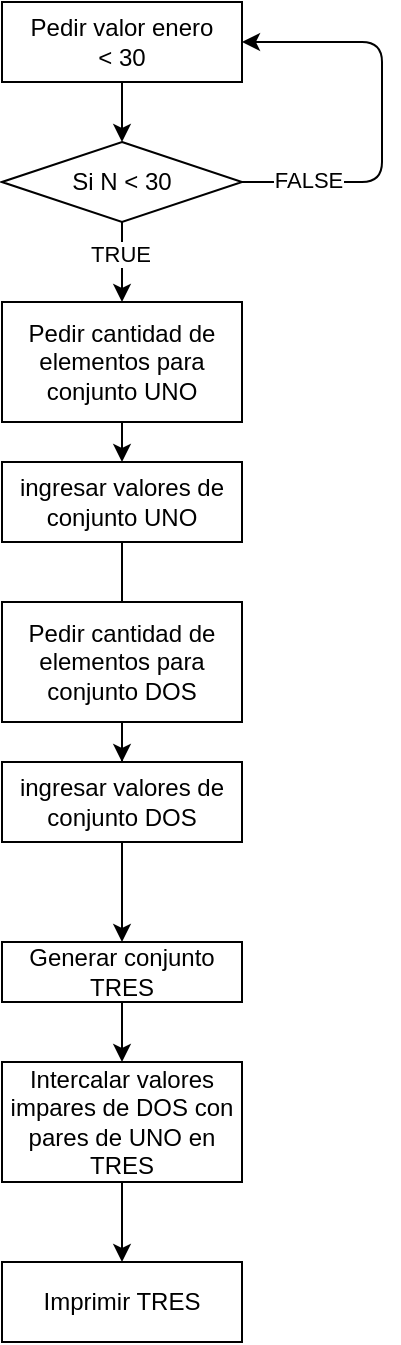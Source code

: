 <mxfile>
    <diagram id="U9OerGK0kBkFDN2aM7XW" name="Page-1">
        <mxGraphModel dx="1114" dy="607" grid="1" gridSize="10" guides="1" tooltips="1" connect="1" arrows="1" fold="1" page="1" pageScale="1" pageWidth="850" pageHeight="1100" math="0" shadow="0">
            <root>
                <mxCell id="0"/>
                <mxCell id="1" parent="0"/>
                <mxCell id="4" value="" style="edgeStyle=none;html=1;" parent="1" source="2" target="3" edge="1">
                    <mxGeometry relative="1" as="geometry"/>
                </mxCell>
                <mxCell id="2" value="Pedir valor enero&lt;div&gt;&amp;lt; 30&lt;/div&gt;" style="whiteSpace=wrap;html=1;" parent="1" vertex="1">
                    <mxGeometry x="340" y="40" width="120" height="40" as="geometry"/>
                </mxCell>
                <mxCell id="6" value="" style="edgeStyle=none;html=1;entryX=1;entryY=0.5;entryDx=0;entryDy=0;" parent="1" source="3" target="2" edge="1">
                    <mxGeometry relative="1" as="geometry">
                        <mxPoint x="560" y="130" as="targetPoint"/>
                        <Array as="points">
                            <mxPoint x="530" y="130"/>
                            <mxPoint x="530" y="60"/>
                        </Array>
                    </mxGeometry>
                </mxCell>
                <mxCell id="7" value="FALSE" style="edgeLabel;html=1;align=center;verticalAlign=middle;resizable=0;points=[];" parent="6" vertex="1" connectable="0">
                    <mxGeometry x="-0.686" y="1" relative="1" as="geometry">
                        <mxPoint as="offset"/>
                    </mxGeometry>
                </mxCell>
                <mxCell id="9" value="" style="edgeStyle=none;html=1;" parent="1" source="3" target="8" edge="1">
                    <mxGeometry relative="1" as="geometry"/>
                </mxCell>
                <mxCell id="10" value="TRUE" style="edgeLabel;html=1;align=center;verticalAlign=middle;resizable=0;points=[];" parent="9" vertex="1" connectable="0">
                    <mxGeometry x="-0.2" y="-1" relative="1" as="geometry">
                        <mxPoint as="offset"/>
                    </mxGeometry>
                </mxCell>
                <mxCell id="3" value="Si N &amp;lt; 30" style="rhombus;whiteSpace=wrap;html=1;" parent="1" vertex="1">
                    <mxGeometry x="340" y="110" width="120" height="40" as="geometry"/>
                </mxCell>
                <mxCell id="12" value="" style="edgeStyle=none;html=1;" parent="1" source="8" target="11" edge="1">
                    <mxGeometry relative="1" as="geometry"/>
                </mxCell>
                <mxCell id="8" value="Pedir cantidad de elementos para conjunto UNO" style="whiteSpace=wrap;html=1;" parent="1" vertex="1">
                    <mxGeometry x="340" y="190" width="120" height="60" as="geometry"/>
                </mxCell>
                <mxCell id="11" value="ingresar valores de conjunto UNO" style="whiteSpace=wrap;html=1;" parent="1" vertex="1">
                    <mxGeometry x="340" y="270" width="120" height="40" as="geometry"/>
                </mxCell>
                <mxCell id="19" value="" style="edgeStyle=none;html=1;" parent="1" source="11" target="18" edge="1">
                    <mxGeometry relative="1" as="geometry">
                        <mxPoint x="400" y="350" as="sourcePoint"/>
                        <mxPoint x="400" y="440" as="targetPoint"/>
                    </mxGeometry>
                </mxCell>
                <mxCell id="32" value="" style="edgeStyle=none;html=1;" edge="1" parent="1" source="18" target="31">
                    <mxGeometry relative="1" as="geometry"/>
                </mxCell>
                <mxCell id="18" value="Generar conjunto TRES" style="whiteSpace=wrap;html=1;" parent="1" vertex="1">
                    <mxGeometry x="340" y="510" width="120" height="30" as="geometry"/>
                </mxCell>
                <mxCell id="28" value="" style="edgeStyle=none;html=1;" edge="1" parent="1" source="29" target="30">
                    <mxGeometry relative="1" as="geometry"/>
                </mxCell>
                <mxCell id="29" value="Pedir cantidad de elementos para conjunto DOS" style="whiteSpace=wrap;html=1;" vertex="1" parent="1">
                    <mxGeometry x="340" y="340" width="120" height="60" as="geometry"/>
                </mxCell>
                <mxCell id="30" value="ingresar valores de conjunto DOS" style="whiteSpace=wrap;html=1;" vertex="1" parent="1">
                    <mxGeometry x="340" y="420" width="120" height="40" as="geometry"/>
                </mxCell>
                <mxCell id="34" value="" style="edgeStyle=none;html=1;" edge="1" parent="1" source="31" target="33">
                    <mxGeometry relative="1" as="geometry"/>
                </mxCell>
                <mxCell id="31" value="Intercalar valores impares de DOS con pares de UNO en TRES" style="whiteSpace=wrap;html=1;" vertex="1" parent="1">
                    <mxGeometry x="340" y="570" width="120" height="60" as="geometry"/>
                </mxCell>
                <mxCell id="33" value="Imprimir TRES" style="whiteSpace=wrap;html=1;" vertex="1" parent="1">
                    <mxGeometry x="340" y="670" width="120" height="40" as="geometry"/>
                </mxCell>
            </root>
        </mxGraphModel>
    </diagram>
</mxfile>